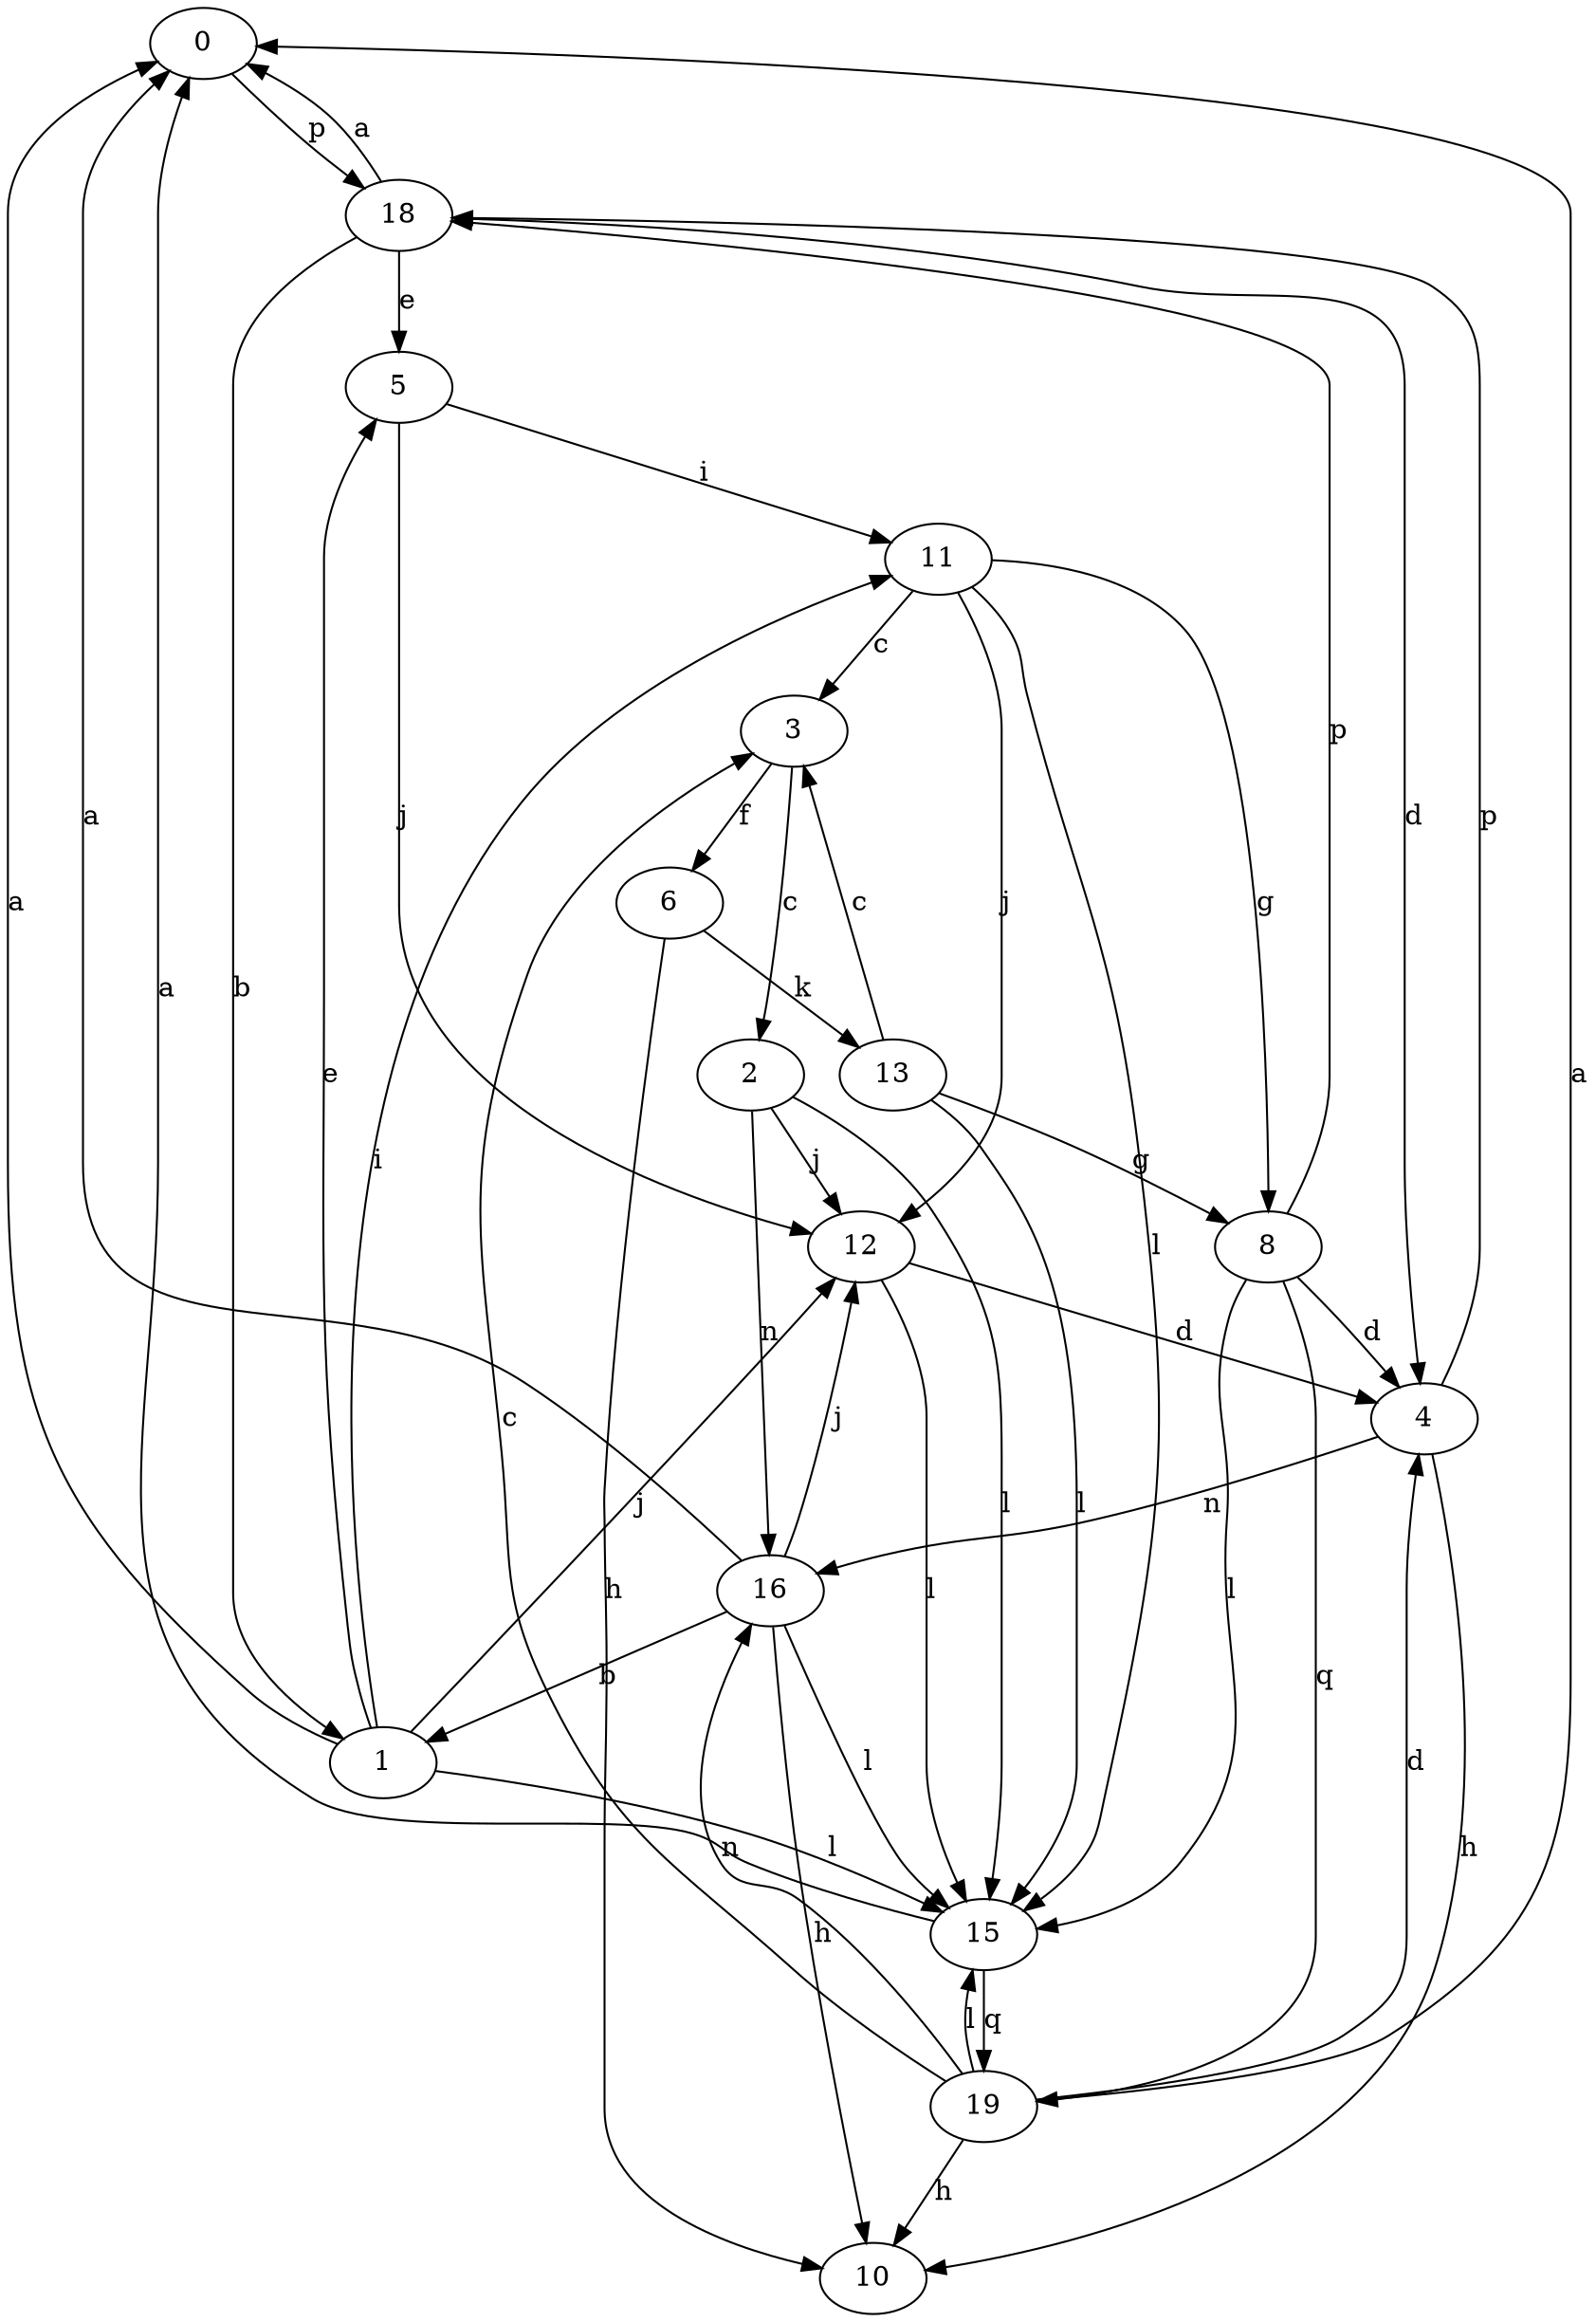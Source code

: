 strict digraph  {
0;
1;
2;
3;
4;
5;
6;
8;
10;
11;
12;
13;
15;
16;
18;
19;
0 -> 18  [label=p];
1 -> 0  [label=a];
1 -> 5  [label=e];
1 -> 11  [label=i];
1 -> 12  [label=j];
1 -> 15  [label=l];
2 -> 12  [label=j];
2 -> 15  [label=l];
2 -> 16  [label=n];
3 -> 2  [label=c];
3 -> 6  [label=f];
4 -> 10  [label=h];
4 -> 16  [label=n];
4 -> 18  [label=p];
5 -> 11  [label=i];
5 -> 12  [label=j];
6 -> 10  [label=h];
6 -> 13  [label=k];
8 -> 4  [label=d];
8 -> 15  [label=l];
8 -> 18  [label=p];
8 -> 19  [label=q];
11 -> 3  [label=c];
11 -> 8  [label=g];
11 -> 12  [label=j];
11 -> 15  [label=l];
12 -> 4  [label=d];
12 -> 15  [label=l];
13 -> 3  [label=c];
13 -> 8  [label=g];
13 -> 15  [label=l];
15 -> 0  [label=a];
15 -> 19  [label=q];
16 -> 0  [label=a];
16 -> 1  [label=b];
16 -> 10  [label=h];
16 -> 12  [label=j];
16 -> 15  [label=l];
18 -> 0  [label=a];
18 -> 1  [label=b];
18 -> 4  [label=d];
18 -> 5  [label=e];
19 -> 0  [label=a];
19 -> 3  [label=c];
19 -> 4  [label=d];
19 -> 10  [label=h];
19 -> 15  [label=l];
19 -> 16  [label=n];
}

